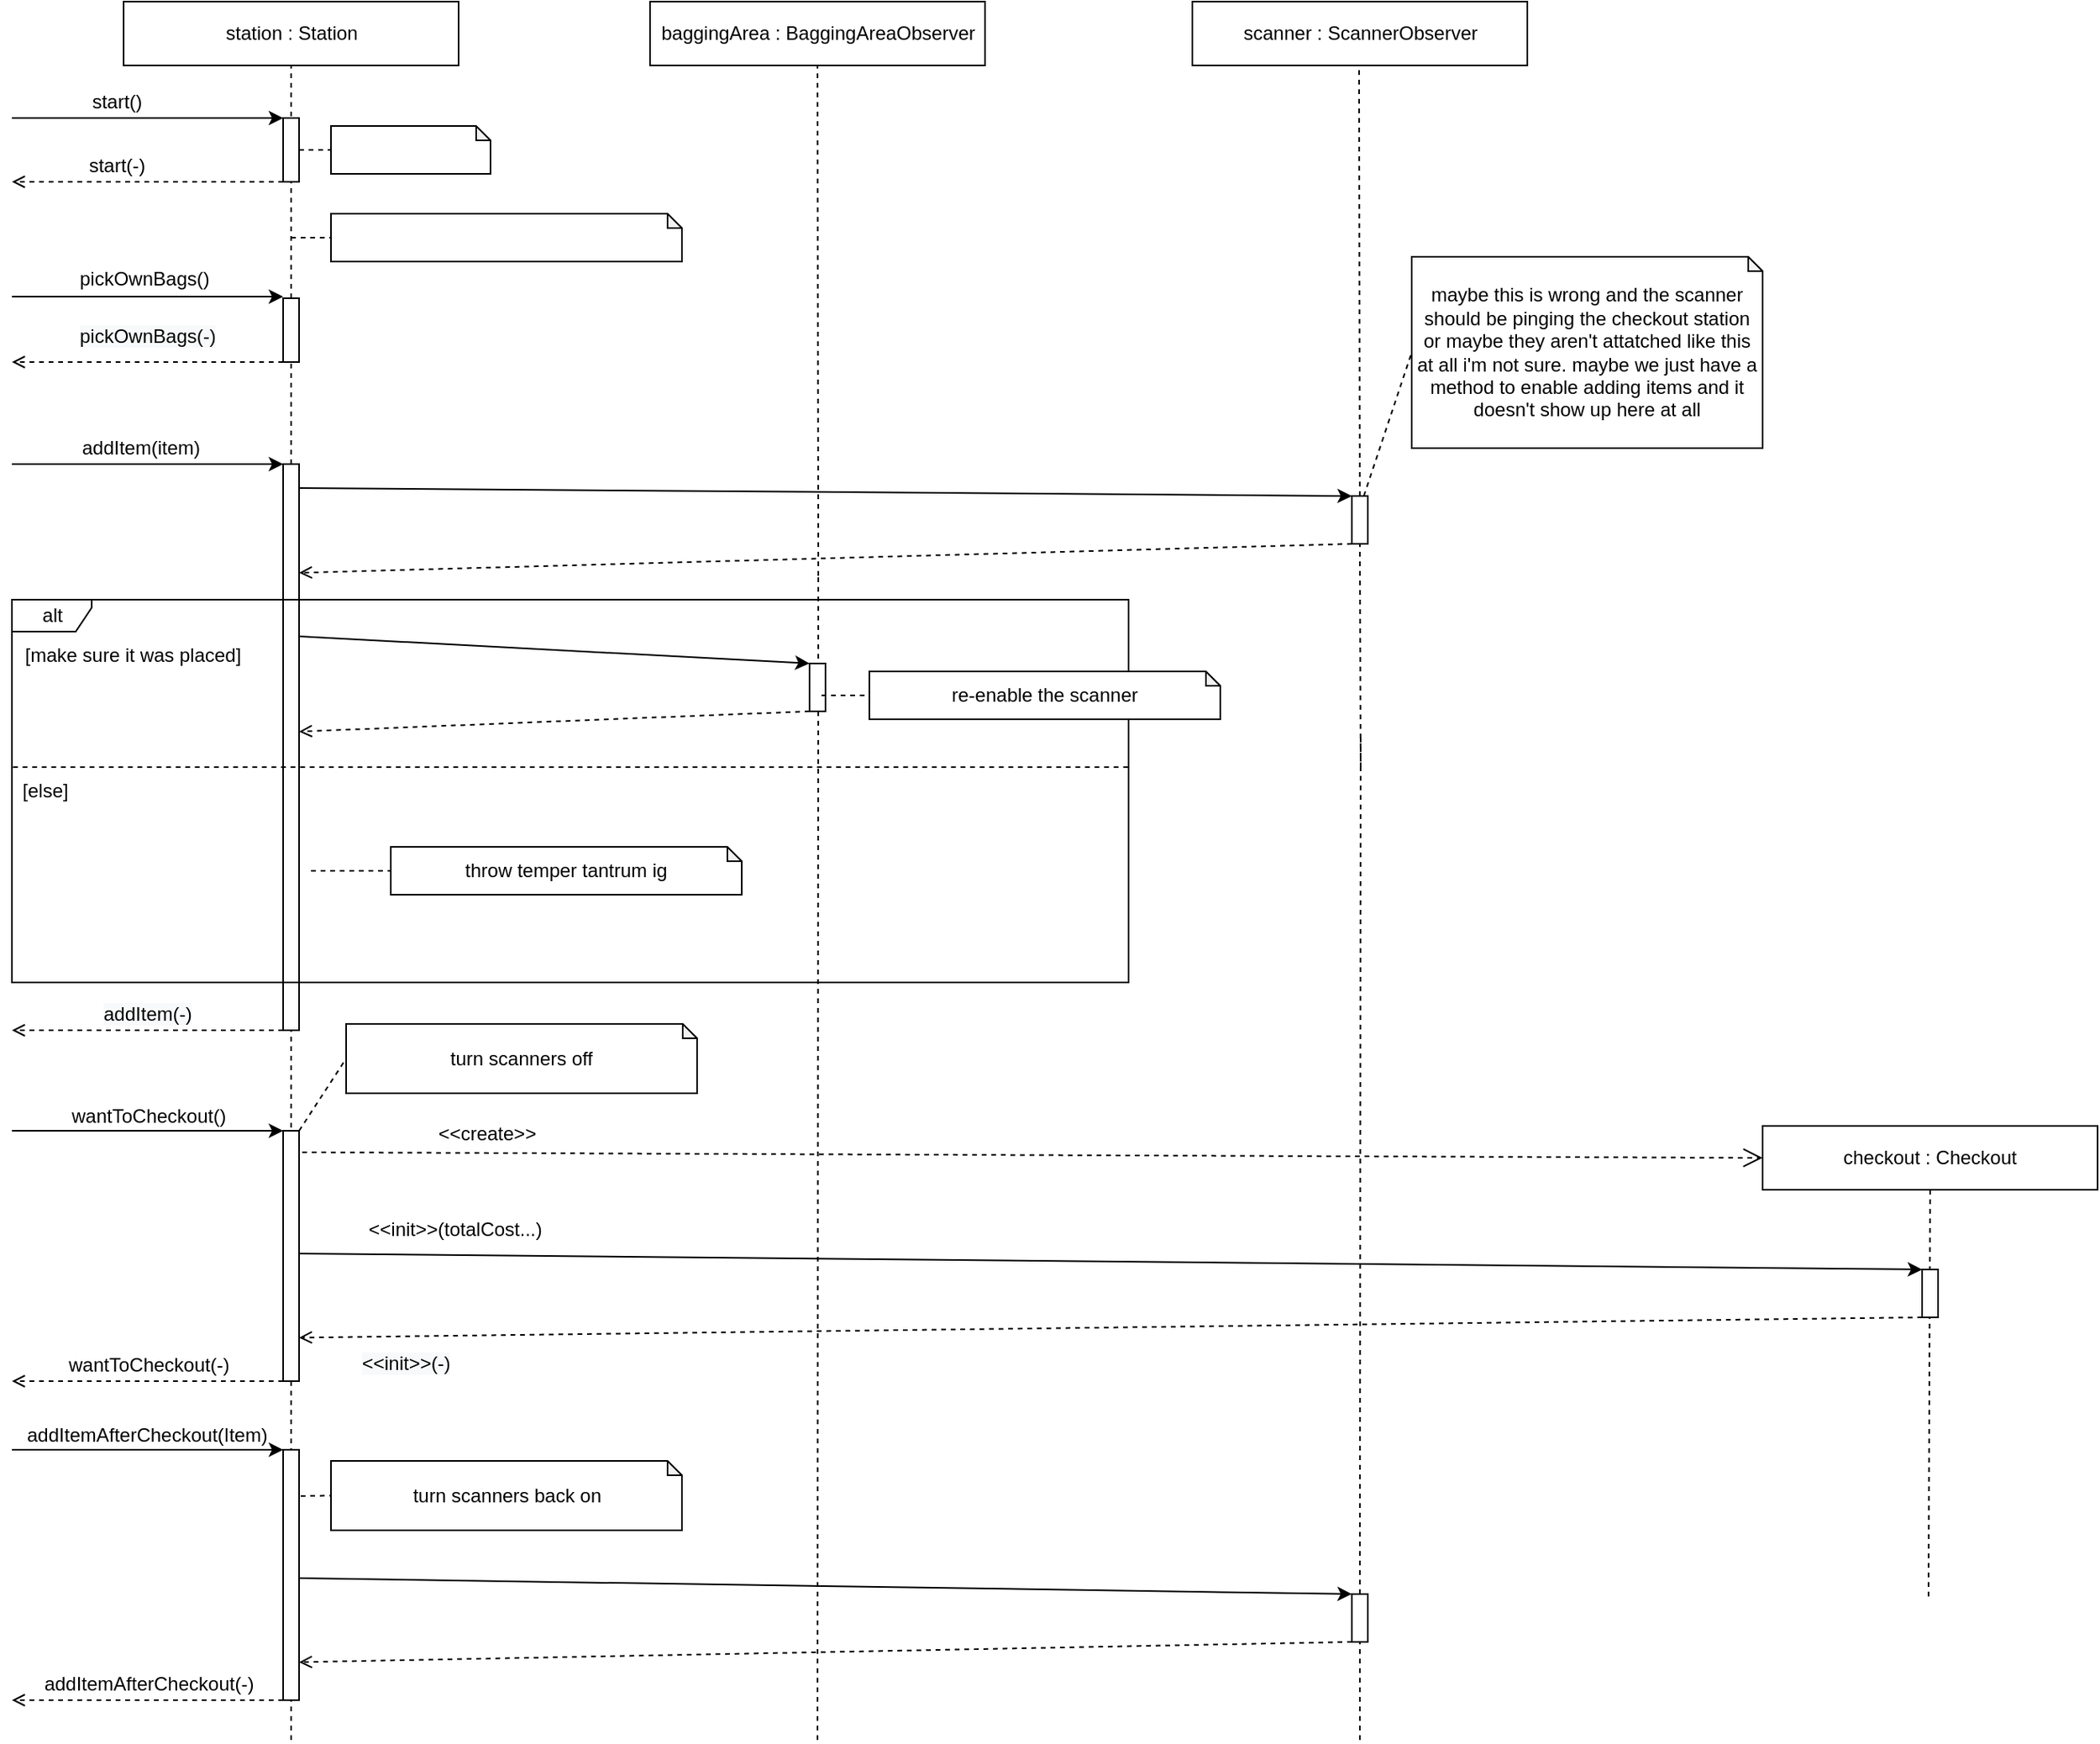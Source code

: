 <mxfile version="17.4.0" type="github">
  <diagram id="SzIIIwTz9_0IULNyHD_M" name="Page-1">
    <mxGraphModel dx="1117" dy="669" grid="1" gridSize="10" guides="1" tooltips="1" connect="1" arrows="1" fold="1" page="1" pageScale="1" pageWidth="827" pageHeight="1169" math="0" shadow="0">
      <root>
        <mxCell id="0" />
        <mxCell id="1" parent="0" />
        <mxCell id="NJJAi4dCgEG1k59DRrJl-85" value="" style="endArrow=none;dashed=1;html=1;rounded=0;entryX=0.5;entryY=1;entryDx=0;entryDy=0;startArrow=none;" edge="1" parent="1" target="NJJAi4dCgEG1k59DRrJl-76">
          <mxGeometry width="50" height="50" relative="1" as="geometry">
            <mxPoint x="1334" y="1040" as="sourcePoint" />
            <mxPoint x="1334.29" y="80" as="targetPoint" />
          </mxGeometry>
        </mxCell>
        <mxCell id="NJJAi4dCgEG1k59DRrJl-1" value="station : Station" style="rounded=0;whiteSpace=wrap;html=1;" vertex="1" parent="1">
          <mxGeometry x="202.5" y="40" width="210" height="40" as="geometry" />
        </mxCell>
        <mxCell id="NJJAi4dCgEG1k59DRrJl-2" value="baggingArea : BaggingAreaObserver" style="rounded=0;whiteSpace=wrap;html=1;" vertex="1" parent="1">
          <mxGeometry x="532.5" y="40" width="210" height="40" as="geometry" />
        </mxCell>
        <mxCell id="NJJAi4dCgEG1k59DRrJl-3" value="" style="endArrow=none;dashed=1;html=1;rounded=0;entryX=0.5;entryY=1;entryDx=0;entryDy=0;startArrow=none;" edge="1" parent="1" source="NJJAi4dCgEG1k59DRrJl-71" target="NJJAi4dCgEG1k59DRrJl-1">
          <mxGeometry width="50" height="50" relative="1" as="geometry">
            <mxPoint x="307.5" y="410" as="sourcePoint" />
            <mxPoint x="482.5" y="170" as="targetPoint" />
          </mxGeometry>
        </mxCell>
        <mxCell id="NJJAi4dCgEG1k59DRrJl-4" value="" style="endArrow=none;dashed=1;html=1;rounded=0;entryX=0.5;entryY=1;entryDx=0;entryDy=0;startArrow=none;" edge="1" parent="1" target="NJJAi4dCgEG1k59DRrJl-2">
          <mxGeometry width="50" height="50" relative="1" as="geometry">
            <mxPoint x="638" y="400" as="sourcePoint" />
            <mxPoint x="637" y="120" as="targetPoint" />
          </mxGeometry>
        </mxCell>
        <mxCell id="NJJAi4dCgEG1k59DRrJl-5" value="" style="rounded=0;whiteSpace=wrap;html=1;" vertex="1" parent="1">
          <mxGeometry x="302.5" y="113" width="10" height="40" as="geometry" />
        </mxCell>
        <mxCell id="NJJAi4dCgEG1k59DRrJl-6" value="" style="endArrow=classic;html=1;rounded=0;entryX=0;entryY=0;entryDx=0;entryDy=0;" edge="1" parent="1" target="NJJAi4dCgEG1k59DRrJl-5">
          <mxGeometry width="50" height="50" relative="1" as="geometry">
            <mxPoint x="132.5" y="113" as="sourcePoint" />
            <mxPoint x="482.5" y="183" as="targetPoint" />
          </mxGeometry>
        </mxCell>
        <mxCell id="NJJAi4dCgEG1k59DRrJl-8" value="" style="shape=note;whiteSpace=wrap;html=1;backgroundOutline=1;darkOpacity=0.05;size=9;" vertex="1" parent="1">
          <mxGeometry x="332.5" y="118" width="100" height="30" as="geometry" />
        </mxCell>
        <mxCell id="NJJAi4dCgEG1k59DRrJl-9" value="" style="endArrow=none;dashed=1;html=1;rounded=0;entryX=0;entryY=0.5;entryDx=0;entryDy=0;entryPerimeter=0;" edge="1" parent="1" target="NJJAi4dCgEG1k59DRrJl-8">
          <mxGeometry width="50" height="50" relative="1" as="geometry">
            <mxPoint x="312.5" y="133" as="sourcePoint" />
            <mxPoint x="482.5" y="198" as="targetPoint" />
          </mxGeometry>
        </mxCell>
        <mxCell id="NJJAi4dCgEG1k59DRrJl-10" value="" style="endArrow=open;html=1;rounded=0;exitX=0;exitY=1;exitDx=0;exitDy=0;dashed=1;endFill=0;" edge="1" parent="1" source="NJJAi4dCgEG1k59DRrJl-5">
          <mxGeometry width="50" height="50" relative="1" as="geometry">
            <mxPoint x="432.5" y="233" as="sourcePoint" />
            <mxPoint x="132.5" y="153" as="targetPoint" />
          </mxGeometry>
        </mxCell>
        <mxCell id="NJJAi4dCgEG1k59DRrJl-12" value="" style="rounded=0;whiteSpace=wrap;html=1;" vertex="1" parent="1">
          <mxGeometry x="302.5" y="330" width="10" height="355" as="geometry" />
        </mxCell>
        <mxCell id="NJJAi4dCgEG1k59DRrJl-13" value="" style="endArrow=none;dashed=1;html=1;rounded=0;entryX=0.5;entryY=1;entryDx=0;entryDy=0;" edge="1" parent="1" target="NJJAi4dCgEG1k59DRrJl-12">
          <mxGeometry width="50" height="50" relative="1" as="geometry">
            <mxPoint x="307.5" y="1130" as="sourcePoint" />
            <mxPoint x="307.5" y="80" as="targetPoint" />
          </mxGeometry>
        </mxCell>
        <mxCell id="NJJAi4dCgEG1k59DRrJl-14" value="" style="endArrow=classic;html=1;rounded=0;" edge="1" parent="1">
          <mxGeometry width="50" height="50" relative="1" as="geometry">
            <mxPoint x="132.5" y="330" as="sourcePoint" />
            <mxPoint x="302.5" y="330" as="targetPoint" />
          </mxGeometry>
        </mxCell>
        <mxCell id="NJJAi4dCgEG1k59DRrJl-16" value="" style="endArrow=none;dashed=1;html=1;rounded=0;" edge="1" parent="1">
          <mxGeometry width="50" height="50" relative="1" as="geometry">
            <mxPoint x="637.5" y="1130" as="sourcePoint" />
            <mxPoint x="638" y="400" as="targetPoint" />
          </mxGeometry>
        </mxCell>
        <mxCell id="NJJAi4dCgEG1k59DRrJl-17" value="addItem(item)" style="text;html=1;align=center;verticalAlign=middle;resizable=0;points=[];autosize=1;strokeColor=none;fillColor=none;" vertex="1" parent="1">
          <mxGeometry x="167.5" y="310" width="90" height="20" as="geometry" />
        </mxCell>
        <mxCell id="NJJAi4dCgEG1k59DRrJl-18" value="" style="endArrow=classic;html=1;rounded=0;entryX=0;entryY=0;entryDx=0;entryDy=0;" edge="1" parent="1" target="NJJAi4dCgEG1k59DRrJl-15">
          <mxGeometry width="50" height="50" relative="1" as="geometry">
            <mxPoint x="312.5" y="345" as="sourcePoint" />
            <mxPoint x="632.5" y="350" as="targetPoint" />
          </mxGeometry>
        </mxCell>
        <mxCell id="NJJAi4dCgEG1k59DRrJl-20" value="" style="endArrow=open;html=1;rounded=0;exitX=0;exitY=1;exitDx=0;exitDy=0;dashed=1;endFill=0;entryX=1;entryY=0.192;entryDx=0;entryDy=0;entryPerimeter=0;" edge="1" parent="1" source="NJJAi4dCgEG1k59DRrJl-15" target="NJJAi4dCgEG1k59DRrJl-12">
          <mxGeometry width="50" height="50" relative="1" as="geometry">
            <mxPoint x="612.5" y="395" as="sourcePoint" />
            <mxPoint x="462.5" y="395" as="targetPoint" />
          </mxGeometry>
        </mxCell>
        <mxCell id="NJJAi4dCgEG1k59DRrJl-22" value="alt" style="shape=umlFrame;whiteSpace=wrap;html=1;width=50;height=20;" vertex="1" parent="1">
          <mxGeometry x="132.5" y="415" width="700" height="240" as="geometry" />
        </mxCell>
        <mxCell id="NJJAi4dCgEG1k59DRrJl-23" value="[make sure it was placed]" style="text;html=1;align=center;verticalAlign=middle;resizable=0;points=[];autosize=1;strokeColor=none;fillColor=none;" vertex="1" parent="1">
          <mxGeometry x="132.5" y="440" width="150" height="20" as="geometry" />
        </mxCell>
        <mxCell id="NJJAi4dCgEG1k59DRrJl-24" value="" style="endArrow=none;dashed=1;html=1;dashPattern=1 3;strokeWidth=2;rounded=0;" edge="1" parent="1" source="NJJAi4dCgEG1k59DRrJl-22">
          <mxGeometry width="50" height="50" relative="1" as="geometry">
            <mxPoint x="412.5" y="465" as="sourcePoint" />
            <mxPoint x="462.5" y="415" as="targetPoint" />
          </mxGeometry>
        </mxCell>
        <mxCell id="NJJAi4dCgEG1k59DRrJl-25" value="" style="endArrow=none;dashed=1;html=1;rounded=0;entryX=1.001;entryY=0.5;entryDx=0;entryDy=0;entryPerimeter=0;exitX=0.001;exitY=0.5;exitDx=0;exitDy=0;exitPerimeter=0;" edge="1" parent="1">
          <mxGeometry width="50" height="50" relative="1" as="geometry">
            <mxPoint x="133.2" y="520" as="sourcePoint" />
            <mxPoint x="833.2" y="520" as="targetPoint" />
          </mxGeometry>
        </mxCell>
        <mxCell id="NJJAi4dCgEG1k59DRrJl-26" value="" style="endArrow=classic;html=1;rounded=0;entryX=0;entryY=0;entryDx=0;entryDy=0;" edge="1" parent="1" target="NJJAi4dCgEG1k59DRrJl-34">
          <mxGeometry width="50" height="50" relative="1" as="geometry">
            <mxPoint x="312.5" y="438" as="sourcePoint" />
            <mxPoint x="977.5" y="455" as="targetPoint" />
          </mxGeometry>
        </mxCell>
        <mxCell id="NJJAi4dCgEG1k59DRrJl-27" value="scanner : ScannerObserver" style="rounded=0;whiteSpace=wrap;html=1;" vertex="1" parent="1">
          <mxGeometry x="872.5" y="40" width="210" height="40" as="geometry" />
        </mxCell>
        <mxCell id="NJJAi4dCgEG1k59DRrJl-28" value="" style="endArrow=none;dashed=1;html=1;rounded=0;entryX=0.5;entryY=1;entryDx=0;entryDy=0;startArrow=none;" edge="1" parent="1" source="NJJAi4dCgEG1k59DRrJl-15">
          <mxGeometry width="50" height="50" relative="1" as="geometry">
            <mxPoint x="977" y="430" as="sourcePoint" />
            <mxPoint x="977.0" y="80" as="targetPoint" />
          </mxGeometry>
        </mxCell>
        <mxCell id="NJJAi4dCgEG1k59DRrJl-29" value="" style="endArrow=open;html=1;rounded=0;dashed=1;endFill=0;entryX=1;entryY=0.222;entryDx=0;entryDy=0;entryPerimeter=0;exitX=0;exitY=1;exitDx=0;exitDy=0;" edge="1" parent="1" source="NJJAi4dCgEG1k59DRrJl-34">
          <mxGeometry width="50" height="50" relative="1" as="geometry">
            <mxPoint x="972.5" y="485" as="sourcePoint" />
            <mxPoint x="312.5" y="497.71" as="targetPoint" />
          </mxGeometry>
        </mxCell>
        <mxCell id="NJJAi4dCgEG1k59DRrJl-34" value="" style="rounded=0;whiteSpace=wrap;html=1;" vertex="1" parent="1">
          <mxGeometry x="632.5" y="455" width="10" height="30" as="geometry" />
        </mxCell>
        <mxCell id="NJJAi4dCgEG1k59DRrJl-35" value="" style="endArrow=none;dashed=1;html=1;rounded=0;startArrow=none;" edge="1" parent="1" source="NJJAi4dCgEG1k59DRrJl-65">
          <mxGeometry width="50" height="50" relative="1" as="geometry">
            <mxPoint x="977.5" y="1130" as="sourcePoint" />
            <mxPoint x="978" y="500" as="targetPoint" />
          </mxGeometry>
        </mxCell>
        <mxCell id="NJJAi4dCgEG1k59DRrJl-39" value="" style="rounded=0;whiteSpace=wrap;html=1;" vertex="1" parent="1">
          <mxGeometry x="302.5" y="748" width="10" height="157" as="geometry" />
        </mxCell>
        <mxCell id="NJJAi4dCgEG1k59DRrJl-40" value="" style="endArrow=open;html=1;rounded=0;exitX=0;exitY=1;exitDx=0;exitDy=0;dashed=1;endFill=0;" edge="1" parent="1">
          <mxGeometry width="50" height="50" relative="1" as="geometry">
            <mxPoint x="302.5" y="685" as="sourcePoint" />
            <mxPoint x="132.5" y="685" as="targetPoint" />
          </mxGeometry>
        </mxCell>
        <mxCell id="NJJAi4dCgEG1k59DRrJl-41" value="&lt;span style=&quot;color: rgb(0 , 0 , 0) ; font-family: &amp;#34;helvetica&amp;#34; ; font-size: 12px ; font-style: normal ; font-weight: 400 ; letter-spacing: normal ; text-align: center ; text-indent: 0px ; text-transform: none ; word-spacing: 0px ; background-color: rgb(248 , 249 , 250) ; display: inline ; float: none&quot;&gt;addItem(-)&lt;/span&gt;" style="text;whiteSpace=wrap;html=1;" vertex="1" parent="1">
          <mxGeometry x="187.5" y="661" width="50" height="20" as="geometry" />
        </mxCell>
        <mxCell id="NJJAi4dCgEG1k59DRrJl-42" value="" style="endArrow=classic;html=1;rounded=0;" edge="1" parent="1">
          <mxGeometry width="50" height="50" relative="1" as="geometry">
            <mxPoint x="132.5" y="748" as="sourcePoint" />
            <mxPoint x="302.5" y="748" as="targetPoint" />
          </mxGeometry>
        </mxCell>
        <mxCell id="NJJAi4dCgEG1k59DRrJl-43" value="wantToCheckout()" style="text;whiteSpace=wrap;html=1;" vertex="1" parent="1">
          <mxGeometry x="167.5" y="725" width="90" height="20" as="geometry" />
        </mxCell>
        <mxCell id="NJJAi4dCgEG1k59DRrJl-44" value="" style="endArrow=open;html=1;rounded=0;exitX=0;exitY=1;exitDx=0;exitDy=0;dashed=1;endFill=0;" edge="1" parent="1">
          <mxGeometry width="50" height="50" relative="1" as="geometry">
            <mxPoint x="302.5" y="905" as="sourcePoint" />
            <mxPoint x="132.5" y="905" as="targetPoint" />
          </mxGeometry>
        </mxCell>
        <mxCell id="NJJAi4dCgEG1k59DRrJl-45" value="&lt;span style=&quot;text-align: left&quot;&gt;wantToCheckout(-)&lt;/span&gt;" style="text;html=1;align=center;verticalAlign=middle;resizable=0;points=[];autosize=1;strokeColor=none;fillColor=none;" vertex="1" parent="1">
          <mxGeometry x="157.5" y="885" width="120" height="20" as="geometry" />
        </mxCell>
        <mxCell id="NJJAi4dCgEG1k59DRrJl-47" value="" style="endArrow=open;dashed=1;html=1;rounded=0;entryX=0;entryY=0.5;entryDx=0;entryDy=0;exitX=1.193;exitY=0.086;exitDx=0;exitDy=0;exitPerimeter=0;endFill=0;startSize=9;endSize=10;" edge="1" parent="1" source="NJJAi4dCgEG1k59DRrJl-39" target="NJJAi4dCgEG1k59DRrJl-76">
          <mxGeometry width="50" height="50" relative="1" as="geometry">
            <mxPoint x="312.5" y="785" as="sourcePoint" />
            <mxPoint x="332.5" y="780" as="targetPoint" />
          </mxGeometry>
        </mxCell>
        <mxCell id="NJJAi4dCgEG1k59DRrJl-49" value="" style="endArrow=classic;html=1;rounded=0;entryX=0;entryY=0;entryDx=0;entryDy=0;" edge="1" parent="1" target="NJJAi4dCgEG1k59DRrJl-50">
          <mxGeometry width="50" height="50" relative="1" as="geometry">
            <mxPoint x="312.5" y="825" as="sourcePoint" />
            <mxPoint x="632.5" y="835" as="targetPoint" />
          </mxGeometry>
        </mxCell>
        <mxCell id="NJJAi4dCgEG1k59DRrJl-51" value="" style="endArrow=open;html=1;rounded=0;exitX=0;exitY=1;exitDx=0;exitDy=0;dashed=1;endFill=0;entryX=1;entryY=0.222;entryDx=0;entryDy=0;entryPerimeter=0;" edge="1" parent="1" source="NJJAi4dCgEG1k59DRrJl-50">
          <mxGeometry width="50" height="50" relative="1" as="geometry">
            <mxPoint x="632.5" y="865" as="sourcePoint" />
            <mxPoint x="312.5" y="877.71" as="targetPoint" />
          </mxGeometry>
        </mxCell>
        <mxCell id="NJJAi4dCgEG1k59DRrJl-53" value="re-enable the scanner" style="shape=note;whiteSpace=wrap;html=1;backgroundOutline=1;darkOpacity=0.05;size=9;" vertex="1" parent="1">
          <mxGeometry x="670" y="460" width="220" height="30" as="geometry" />
        </mxCell>
        <mxCell id="NJJAi4dCgEG1k59DRrJl-54" value="" style="endArrow=none;dashed=1;html=1;rounded=0;entryX=0;entryY=0.5;entryDx=0;entryDy=0;entryPerimeter=0;" edge="1" parent="1" target="NJJAi4dCgEG1k59DRrJl-53">
          <mxGeometry width="50" height="50" relative="1" as="geometry">
            <mxPoint x="640" y="475" as="sourcePoint" />
            <mxPoint x="482.5" y="619" as="targetPoint" />
          </mxGeometry>
        </mxCell>
        <mxCell id="NJJAi4dCgEG1k59DRrJl-55" value="[else]" style="text;html=1;align=center;verticalAlign=middle;resizable=0;points=[];autosize=1;strokeColor=none;fillColor=none;" vertex="1" parent="1">
          <mxGeometry x="132.5" y="525" width="40" height="20" as="geometry" />
        </mxCell>
        <mxCell id="NJJAi4dCgEG1k59DRrJl-56" value="" style="rounded=0;whiteSpace=wrap;html=1;" vertex="1" parent="1">
          <mxGeometry x="302.5" y="948" width="10" height="157" as="geometry" />
        </mxCell>
        <mxCell id="NJJAi4dCgEG1k59DRrJl-57" value="" style="endArrow=classic;html=1;rounded=0;" edge="1" parent="1">
          <mxGeometry width="50" height="50" relative="1" as="geometry">
            <mxPoint x="132.5" y="948" as="sourcePoint" />
            <mxPoint x="302.5" y="948" as="targetPoint" />
          </mxGeometry>
        </mxCell>
        <mxCell id="NJJAi4dCgEG1k59DRrJl-58" value="addItemAfterCheckout(Item)" style="text;whiteSpace=wrap;html=1;" vertex="1" parent="1">
          <mxGeometry x="140" y="925" width="155" height="20" as="geometry" />
        </mxCell>
        <mxCell id="NJJAi4dCgEG1k59DRrJl-59" value="" style="endArrow=open;html=1;rounded=0;exitX=0;exitY=1;exitDx=0;exitDy=0;dashed=1;endFill=0;" edge="1" parent="1">
          <mxGeometry width="50" height="50" relative="1" as="geometry">
            <mxPoint x="302.5" y="1105" as="sourcePoint" />
            <mxPoint x="132.5" y="1105" as="targetPoint" />
          </mxGeometry>
        </mxCell>
        <mxCell id="NJJAi4dCgEG1k59DRrJl-60" value="&lt;span style=&quot;text-align: left&quot;&gt;addItemAfterCheckout(-)&lt;/span&gt;" style="text;html=1;align=center;verticalAlign=middle;resizable=0;points=[];autosize=1;strokeColor=none;fillColor=none;" vertex="1" parent="1">
          <mxGeometry x="142.5" y="1085" width="150" height="20" as="geometry" />
        </mxCell>
        <mxCell id="NJJAi4dCgEG1k59DRrJl-61" value="turn scanners back on" style="shape=note;whiteSpace=wrap;html=1;backgroundOutline=1;darkOpacity=0.05;size=9;" vertex="1" parent="1">
          <mxGeometry x="332.5" y="955" width="220" height="43.5" as="geometry" />
        </mxCell>
        <mxCell id="NJJAi4dCgEG1k59DRrJl-62" value="" style="endArrow=none;dashed=1;html=1;rounded=0;entryX=0;entryY=0.5;entryDx=0;entryDy=0;entryPerimeter=0;" edge="1" parent="1" target="NJJAi4dCgEG1k59DRrJl-61">
          <mxGeometry width="50" height="50" relative="1" as="geometry">
            <mxPoint x="313.5" y="977" as="sourcePoint" />
            <mxPoint x="482.5" y="1048.5" as="targetPoint" />
          </mxGeometry>
        </mxCell>
        <mxCell id="NJJAi4dCgEG1k59DRrJl-64" value="" style="endArrow=classic;html=1;rounded=0;entryX=0;entryY=0;entryDx=0;entryDy=0;" edge="1" parent="1" target="NJJAi4dCgEG1k59DRrJl-65">
          <mxGeometry width="50" height="50" relative="1" as="geometry">
            <mxPoint x="312.5" y="1028.5" as="sourcePoint" />
            <mxPoint x="632.5" y="1038.5" as="targetPoint" />
          </mxGeometry>
        </mxCell>
        <mxCell id="NJJAi4dCgEG1k59DRrJl-66" value="" style="endArrow=open;html=1;rounded=0;exitX=0;exitY=1;exitDx=0;exitDy=0;dashed=1;endFill=0;entryX=1;entryY=0.222;entryDx=0;entryDy=0;entryPerimeter=0;" edge="1" parent="1" source="NJJAi4dCgEG1k59DRrJl-65">
          <mxGeometry width="50" height="50" relative="1" as="geometry">
            <mxPoint x="632.5" y="1068.5" as="sourcePoint" />
            <mxPoint x="312.5" y="1081.21" as="targetPoint" />
          </mxGeometry>
        </mxCell>
        <mxCell id="NJJAi4dCgEG1k59DRrJl-68" value="pickOwnBags()" style="text;whiteSpace=wrap;html=1;" vertex="1" parent="1">
          <mxGeometry x="172.5" y="200" width="70" height="20" as="geometry" />
        </mxCell>
        <mxCell id="NJJAi4dCgEG1k59DRrJl-69" value="" style="endArrow=classic;html=1;rounded=0;" edge="1" parent="1">
          <mxGeometry width="50" height="50" relative="1" as="geometry">
            <mxPoint x="132.5" y="225" as="sourcePoint" />
            <mxPoint x="302.5" y="225" as="targetPoint" />
          </mxGeometry>
        </mxCell>
        <mxCell id="NJJAi4dCgEG1k59DRrJl-70" value="" style="endArrow=open;html=1;rounded=0;exitX=0;exitY=1;exitDx=0;exitDy=0;dashed=1;endFill=0;" edge="1" parent="1">
          <mxGeometry width="50" height="50" relative="1" as="geometry">
            <mxPoint x="302.5" y="266.0" as="sourcePoint" />
            <mxPoint x="132.5" y="266.0" as="targetPoint" />
          </mxGeometry>
        </mxCell>
        <mxCell id="NJJAi4dCgEG1k59DRrJl-71" value="" style="rounded=0;whiteSpace=wrap;html=1;" vertex="1" parent="1">
          <mxGeometry x="302.5" y="226" width="10" height="40" as="geometry" />
        </mxCell>
        <mxCell id="NJJAi4dCgEG1k59DRrJl-72" value="" style="endArrow=none;dashed=1;html=1;rounded=0;entryX=0.5;entryY=1;entryDx=0;entryDy=0;startArrow=none;" edge="1" parent="1" source="NJJAi4dCgEG1k59DRrJl-12" target="NJJAi4dCgEG1k59DRrJl-71">
          <mxGeometry width="50" height="50" relative="1" as="geometry">
            <mxPoint x="307.5" y="330" as="sourcePoint" />
            <mxPoint x="307.5" y="80" as="targetPoint" />
          </mxGeometry>
        </mxCell>
        <mxCell id="NJJAi4dCgEG1k59DRrJl-73" value="&lt;span style=&quot;color: rgb(0 , 0 , 0) ; font-family: &amp;#34;helvetica&amp;#34; ; font-size: 12px ; font-style: normal ; font-weight: 400 ; letter-spacing: normal ; text-align: center ; text-indent: 0px ; text-transform: none ; word-spacing: 0px ; background-color: rgb(248 , 249 , 250) ; display: inline ; float: none&quot;&gt;&lt;span style=&quot;font-family: &amp;#34;helvetica&amp;#34; ; text-align: left&quot;&gt;pickOwnBags(-)&lt;/span&gt;&lt;/span&gt;" style="text;whiteSpace=wrap;html=1;" vertex="1" parent="1">
          <mxGeometry x="172.5" y="236" width="115" height="30" as="geometry" />
        </mxCell>
        <mxCell id="NJJAi4dCgEG1k59DRrJl-74" value="" style="shape=note;whiteSpace=wrap;html=1;backgroundOutline=1;darkOpacity=0.05;size=9;" vertex="1" parent="1">
          <mxGeometry x="332.5" y="173" width="220" height="30" as="geometry" />
        </mxCell>
        <mxCell id="NJJAi4dCgEG1k59DRrJl-75" value="" style="endArrow=none;dashed=1;html=1;rounded=0;entryX=0;entryY=0.5;entryDx=0;entryDy=0;entryPerimeter=0;" edge="1" parent="1" target="NJJAi4dCgEG1k59DRrJl-74">
          <mxGeometry width="50" height="50" relative="1" as="geometry">
            <mxPoint x="307.5" y="188" as="sourcePoint" />
            <mxPoint x="476.17" y="266.5" as="targetPoint" />
          </mxGeometry>
        </mxCell>
        <mxCell id="NJJAi4dCgEG1k59DRrJl-76" value="checkout : Checkout" style="rounded=0;whiteSpace=wrap;html=1;" vertex="1" parent="1">
          <mxGeometry x="1230" y="745" width="210" height="40" as="geometry" />
        </mxCell>
        <mxCell id="NJJAi4dCgEG1k59DRrJl-15" value="" style="rounded=0;whiteSpace=wrap;html=1;" vertex="1" parent="1">
          <mxGeometry x="972.5" y="350" width="10" height="30" as="geometry" />
        </mxCell>
        <mxCell id="NJJAi4dCgEG1k59DRrJl-79" value="" style="endArrow=none;dashed=1;html=1;rounded=0;entryX=0.5;entryY=1;entryDx=0;entryDy=0;startArrow=none;" edge="1" parent="1" target="NJJAi4dCgEG1k59DRrJl-15">
          <mxGeometry width="50" height="50" relative="1" as="geometry">
            <mxPoint x="978" y="520" as="sourcePoint" />
            <mxPoint x="977.0" y="80" as="targetPoint" />
          </mxGeometry>
        </mxCell>
        <mxCell id="NJJAi4dCgEG1k59DRrJl-80" value="start()" style="text;html=1;align=center;verticalAlign=middle;resizable=0;points=[];autosize=1;strokeColor=none;fillColor=none;" vertex="1" parent="1">
          <mxGeometry x="172.5" y="93" width="50" height="20" as="geometry" />
        </mxCell>
        <mxCell id="NJJAi4dCgEG1k59DRrJl-81" value="start(-)" style="text;html=1;align=center;verticalAlign=middle;resizable=0;points=[];autosize=1;strokeColor=none;fillColor=none;" vertex="1" parent="1">
          <mxGeometry x="172.5" y="133" width="50" height="20" as="geometry" />
        </mxCell>
        <mxCell id="NJJAi4dCgEG1k59DRrJl-83" value="throw temper tantrum ig" style="shape=note;whiteSpace=wrap;html=1;backgroundOutline=1;darkOpacity=0.05;size=9;" vertex="1" parent="1">
          <mxGeometry x="370" y="570" width="220" height="30" as="geometry" />
        </mxCell>
        <mxCell id="NJJAi4dCgEG1k59DRrJl-84" value="" style="endArrow=none;dashed=1;html=1;rounded=0;entryX=0;entryY=0.5;entryDx=0;entryDy=0;entryPerimeter=0;" edge="1" parent="1" target="NJJAi4dCgEG1k59DRrJl-83">
          <mxGeometry width="50" height="50" relative="1" as="geometry">
            <mxPoint x="320" y="585" as="sourcePoint" />
            <mxPoint x="680" y="485" as="targetPoint" />
          </mxGeometry>
        </mxCell>
        <mxCell id="NJJAi4dCgEG1k59DRrJl-50" value="" style="rounded=0;whiteSpace=wrap;html=1;" vertex="1" parent="1">
          <mxGeometry x="1330" y="835" width="10" height="30" as="geometry" />
        </mxCell>
        <mxCell id="NJJAi4dCgEG1k59DRrJl-89" value="&amp;lt;&amp;lt;create&amp;gt;&amp;gt;" style="text;html=1;align=center;verticalAlign=middle;resizable=0;points=[];autosize=1;strokeColor=none;fillColor=none;" vertex="1" parent="1">
          <mxGeometry x="390" y="740" width="80" height="20" as="geometry" />
        </mxCell>
        <mxCell id="NJJAi4dCgEG1k59DRrJl-91" value="&amp;lt;&amp;lt;init&amp;gt;&amp;gt;(totalCost...)" style="text;html=1;align=center;verticalAlign=middle;resizable=0;points=[];autosize=1;strokeColor=none;fillColor=none;" vertex="1" parent="1">
          <mxGeometry x="350" y="800" width="120" height="20" as="geometry" />
        </mxCell>
        <mxCell id="NJJAi4dCgEG1k59DRrJl-92" value="&lt;span style=&quot;color: rgb(0 , 0 , 0) ; font-family: &amp;#34;helvetica&amp;#34; ; font-size: 12px ; font-style: normal ; font-weight: 400 ; letter-spacing: normal ; text-align: center ; text-indent: 0px ; text-transform: none ; word-spacing: 0px ; background-color: rgb(248 , 249 , 250) ; display: inline ; float: none&quot;&gt;&amp;lt;&amp;lt;init&amp;gt;&amp;gt;(-)&lt;/span&gt;" style="text;whiteSpace=wrap;html=1;" vertex="1" parent="1">
          <mxGeometry x="350" y="880" width="130" height="30" as="geometry" />
        </mxCell>
        <mxCell id="NJJAi4dCgEG1k59DRrJl-65" value="" style="rounded=0;whiteSpace=wrap;html=1;" vertex="1" parent="1">
          <mxGeometry x="972.5" y="1038.5" width="10" height="30" as="geometry" />
        </mxCell>
        <mxCell id="NJJAi4dCgEG1k59DRrJl-93" value="" style="endArrow=none;dashed=1;html=1;rounded=0;startArrow=none;" edge="1" parent="1" target="NJJAi4dCgEG1k59DRrJl-65">
          <mxGeometry width="50" height="50" relative="1" as="geometry">
            <mxPoint x="977.5" y="1130" as="sourcePoint" />
            <mxPoint x="978" y="500" as="targetPoint" />
          </mxGeometry>
        </mxCell>
        <mxCell id="NJJAi4dCgEG1k59DRrJl-94" value="turn scanners off" style="shape=note;whiteSpace=wrap;html=1;backgroundOutline=1;darkOpacity=0.05;size=9;" vertex="1" parent="1">
          <mxGeometry x="342" y="681" width="220" height="43.5" as="geometry" />
        </mxCell>
        <mxCell id="NJJAi4dCgEG1k59DRrJl-95" value="" style="endArrow=none;dashed=1;html=1;rounded=0;entryX=0;entryY=0.5;entryDx=0;entryDy=0;entryPerimeter=0;exitX=1;exitY=0;exitDx=0;exitDy=0;" edge="1" parent="1" target="NJJAi4dCgEG1k59DRrJl-94" source="NJJAi4dCgEG1k59DRrJl-39">
          <mxGeometry width="50" height="50" relative="1" as="geometry">
            <mxPoint x="323" y="703.0" as="sourcePoint" />
            <mxPoint x="492" y="774.5" as="targetPoint" />
          </mxGeometry>
        </mxCell>
        <mxCell id="NJJAi4dCgEG1k59DRrJl-96" value="maybe this is wrong and the scanner should be pinging the checkout station or maybe they aren&#39;t attatched like this at all i&#39;m not sure. maybe we just have a method to enable adding items and it doesn&#39;t show up here at all" style="shape=note;whiteSpace=wrap;html=1;backgroundOutline=1;darkOpacity=0.05;size=9;" vertex="1" parent="1">
          <mxGeometry x="1010" y="200" width="220" height="120" as="geometry" />
        </mxCell>
        <mxCell id="NJJAi4dCgEG1k59DRrJl-97" value="" style="endArrow=none;dashed=1;html=1;rounded=0;entryX=0;entryY=0.5;entryDx=0;entryDy=0;entryPerimeter=0;exitX=0.75;exitY=0;exitDx=0;exitDy=0;" edge="1" parent="1" source="NJJAi4dCgEG1k59DRrJl-15" target="NJJAi4dCgEG1k59DRrJl-96">
          <mxGeometry width="50" height="50" relative="1" as="geometry">
            <mxPoint x="330" y="595" as="sourcePoint" />
            <mxPoint x="380" y="595" as="targetPoint" />
          </mxGeometry>
        </mxCell>
      </root>
    </mxGraphModel>
  </diagram>
</mxfile>
